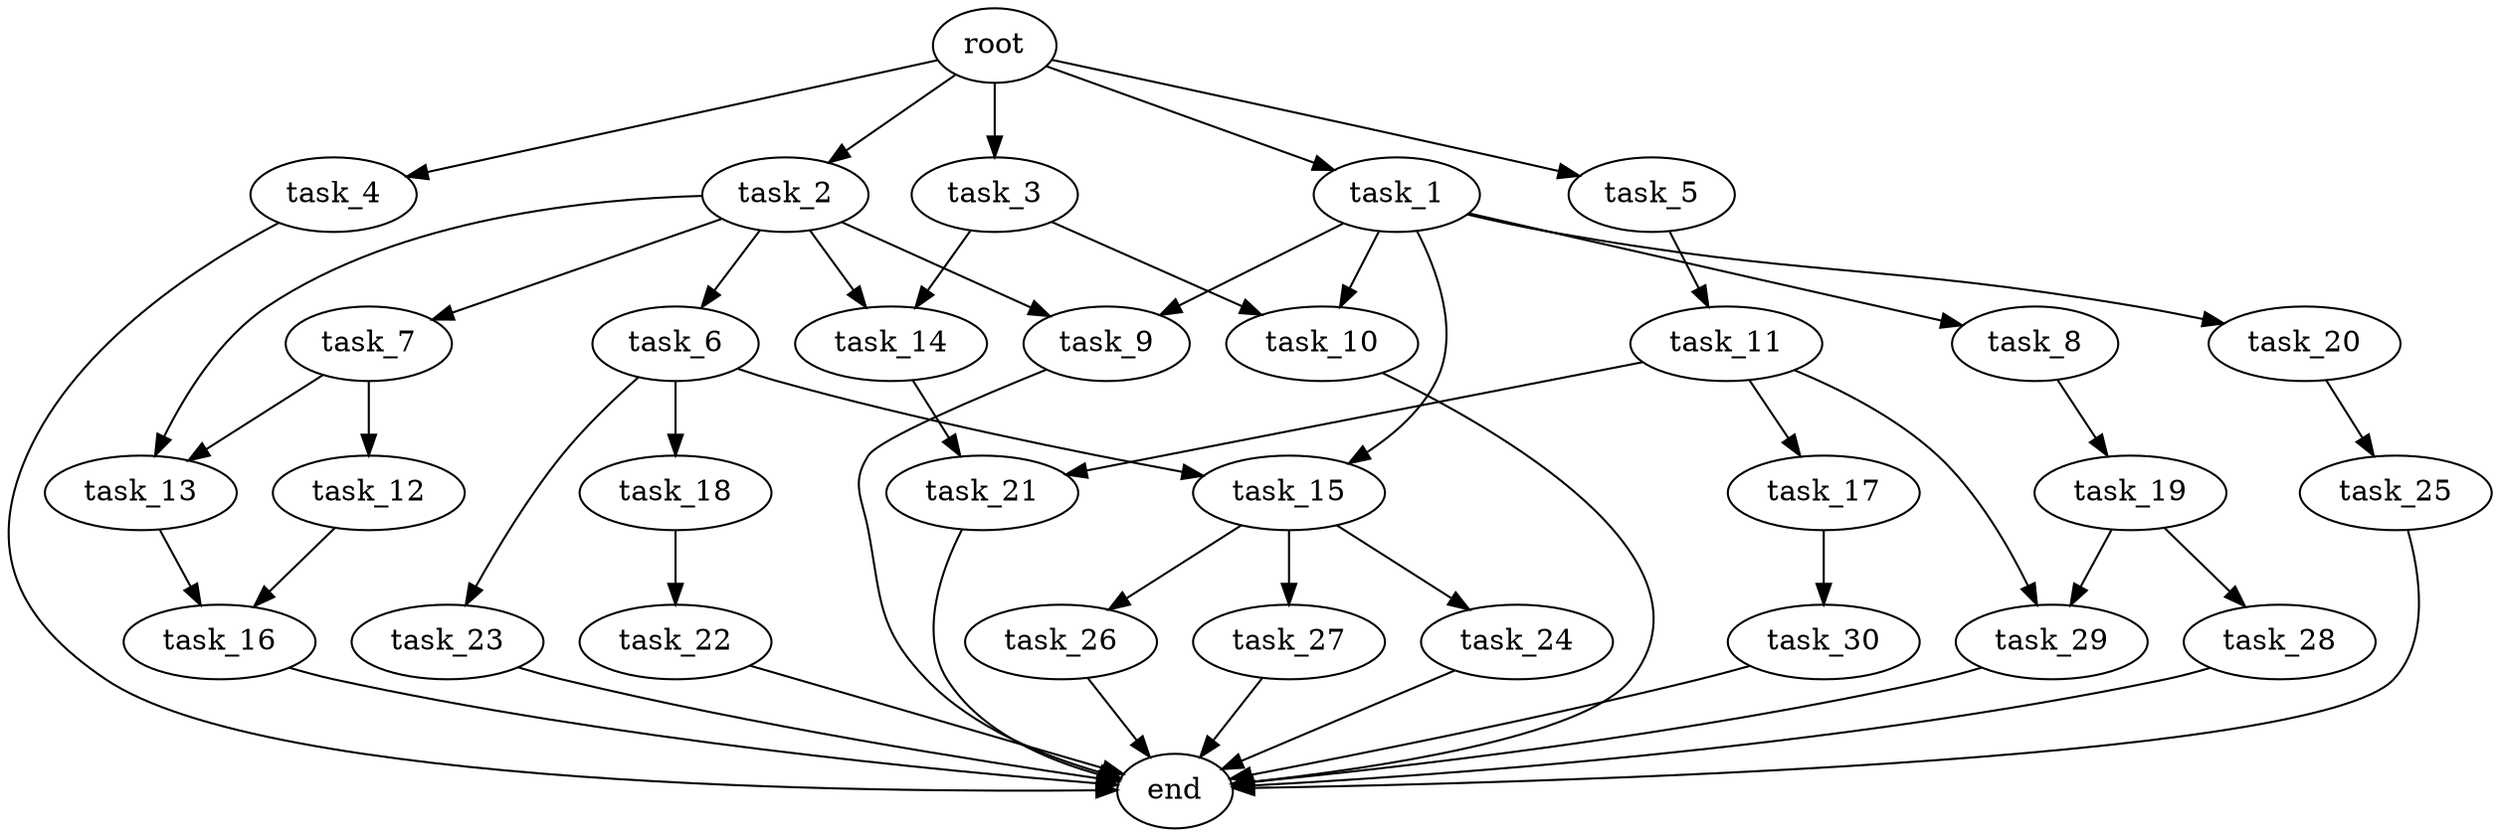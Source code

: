 digraph G {
  root [size="0.000000e+00"];
  task_1 [size="6.769047e+10"];
  task_2 [size="8.670760e+10"];
  task_3 [size="9.955350e+10"];
  task_4 [size="8.621828e+10"];
  task_5 [size="7.045858e+09"];
  task_6 [size="4.171479e+10"];
  task_7 [size="2.601032e+10"];
  task_8 [size="7.160050e+10"];
  task_9 [size="1.210699e+10"];
  task_10 [size="7.766189e+10"];
  task_11 [size="6.471246e+10"];
  task_12 [size="5.342174e+10"];
  task_13 [size="2.381775e+09"];
  task_14 [size="4.808595e+10"];
  task_15 [size="7.260591e+10"];
  task_16 [size="2.930338e+10"];
  task_17 [size="3.984569e+10"];
  task_18 [size="8.223335e+10"];
  task_19 [size="7.687846e+10"];
  task_20 [size="3.634369e+10"];
  task_21 [size="7.166530e+10"];
  task_22 [size="5.116085e+10"];
  task_23 [size="6.496648e+10"];
  task_24 [size="4.286457e+10"];
  task_25 [size="1.241444e+10"];
  task_26 [size="1.460691e+10"];
  task_27 [size="2.625728e+10"];
  task_28 [size="8.252461e+10"];
  task_29 [size="7.536025e+10"];
  task_30 [size="1.118726e+10"];
  end [size="0.000000e+00"];

  root -> task_1 [size="1.000000e-12"];
  root -> task_2 [size="1.000000e-12"];
  root -> task_3 [size="1.000000e-12"];
  root -> task_4 [size="1.000000e-12"];
  root -> task_5 [size="1.000000e-12"];
  task_1 -> task_8 [size="7.160050e+08"];
  task_1 -> task_9 [size="6.053494e+07"];
  task_1 -> task_10 [size="3.883094e+08"];
  task_1 -> task_15 [size="3.630296e+08"];
  task_1 -> task_20 [size="3.634369e+08"];
  task_2 -> task_6 [size="4.171479e+08"];
  task_2 -> task_7 [size="2.601032e+08"];
  task_2 -> task_9 [size="6.053494e+07"];
  task_2 -> task_13 [size="1.190888e+07"];
  task_2 -> task_14 [size="2.404297e+08"];
  task_3 -> task_10 [size="3.883094e+08"];
  task_3 -> task_14 [size="2.404297e+08"];
  task_4 -> end [size="1.000000e-12"];
  task_5 -> task_11 [size="6.471246e+08"];
  task_6 -> task_15 [size="3.630296e+08"];
  task_6 -> task_18 [size="8.223335e+08"];
  task_6 -> task_23 [size="6.496648e+08"];
  task_7 -> task_12 [size="5.342174e+08"];
  task_7 -> task_13 [size="1.190888e+07"];
  task_8 -> task_19 [size="7.687846e+08"];
  task_9 -> end [size="1.000000e-12"];
  task_10 -> end [size="1.000000e-12"];
  task_11 -> task_17 [size="3.984569e+08"];
  task_11 -> task_21 [size="3.583265e+08"];
  task_11 -> task_29 [size="3.768012e+08"];
  task_12 -> task_16 [size="1.465169e+08"];
  task_13 -> task_16 [size="1.465169e+08"];
  task_14 -> task_21 [size="3.583265e+08"];
  task_15 -> task_24 [size="4.286457e+08"];
  task_15 -> task_26 [size="1.460691e+08"];
  task_15 -> task_27 [size="2.625728e+08"];
  task_16 -> end [size="1.000000e-12"];
  task_17 -> task_30 [size="1.118726e+08"];
  task_18 -> task_22 [size="5.116085e+08"];
  task_19 -> task_28 [size="8.252461e+08"];
  task_19 -> task_29 [size="3.768012e+08"];
  task_20 -> task_25 [size="1.241444e+08"];
  task_21 -> end [size="1.000000e-12"];
  task_22 -> end [size="1.000000e-12"];
  task_23 -> end [size="1.000000e-12"];
  task_24 -> end [size="1.000000e-12"];
  task_25 -> end [size="1.000000e-12"];
  task_26 -> end [size="1.000000e-12"];
  task_27 -> end [size="1.000000e-12"];
  task_28 -> end [size="1.000000e-12"];
  task_29 -> end [size="1.000000e-12"];
  task_30 -> end [size="1.000000e-12"];
}
